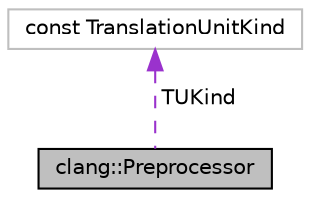 digraph "clang::Preprocessor"
{
 // LATEX_PDF_SIZE
  bgcolor="transparent";
  edge [fontname="Helvetica",fontsize="10",labelfontname="Helvetica",labelfontsize="10"];
  node [fontname="Helvetica",fontsize="10",shape=record];
  Node1 [label="clang::Preprocessor",height=0.2,width=0.4,color="black", fillcolor="grey75", style="filled", fontcolor="black",tooltip="Engages in a tight little dance with the lexer to efficiently preprocess tokens."];
  Node2 -> Node1 [dir="back",color="darkorchid3",fontsize="10",style="dashed",label=" TUKind" ,fontname="Helvetica"];
  Node2 [label="const TranslationUnitKind",height=0.2,width=0.4,color="grey75",tooltip=" "];
}
